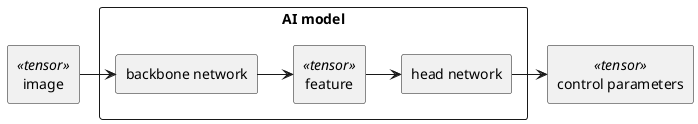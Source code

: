 @startuml
rectangle image <<tensor>>

rectangle "AI model" {

rectangle "backbone network" as backbone
rectangle feature <<tensor>>

image -> backbone
backbone -> feature

rectangle "head network" as head
}

rectangle "control parameters" <<tensor>> as output

feature -> head
head -> output
@enduml